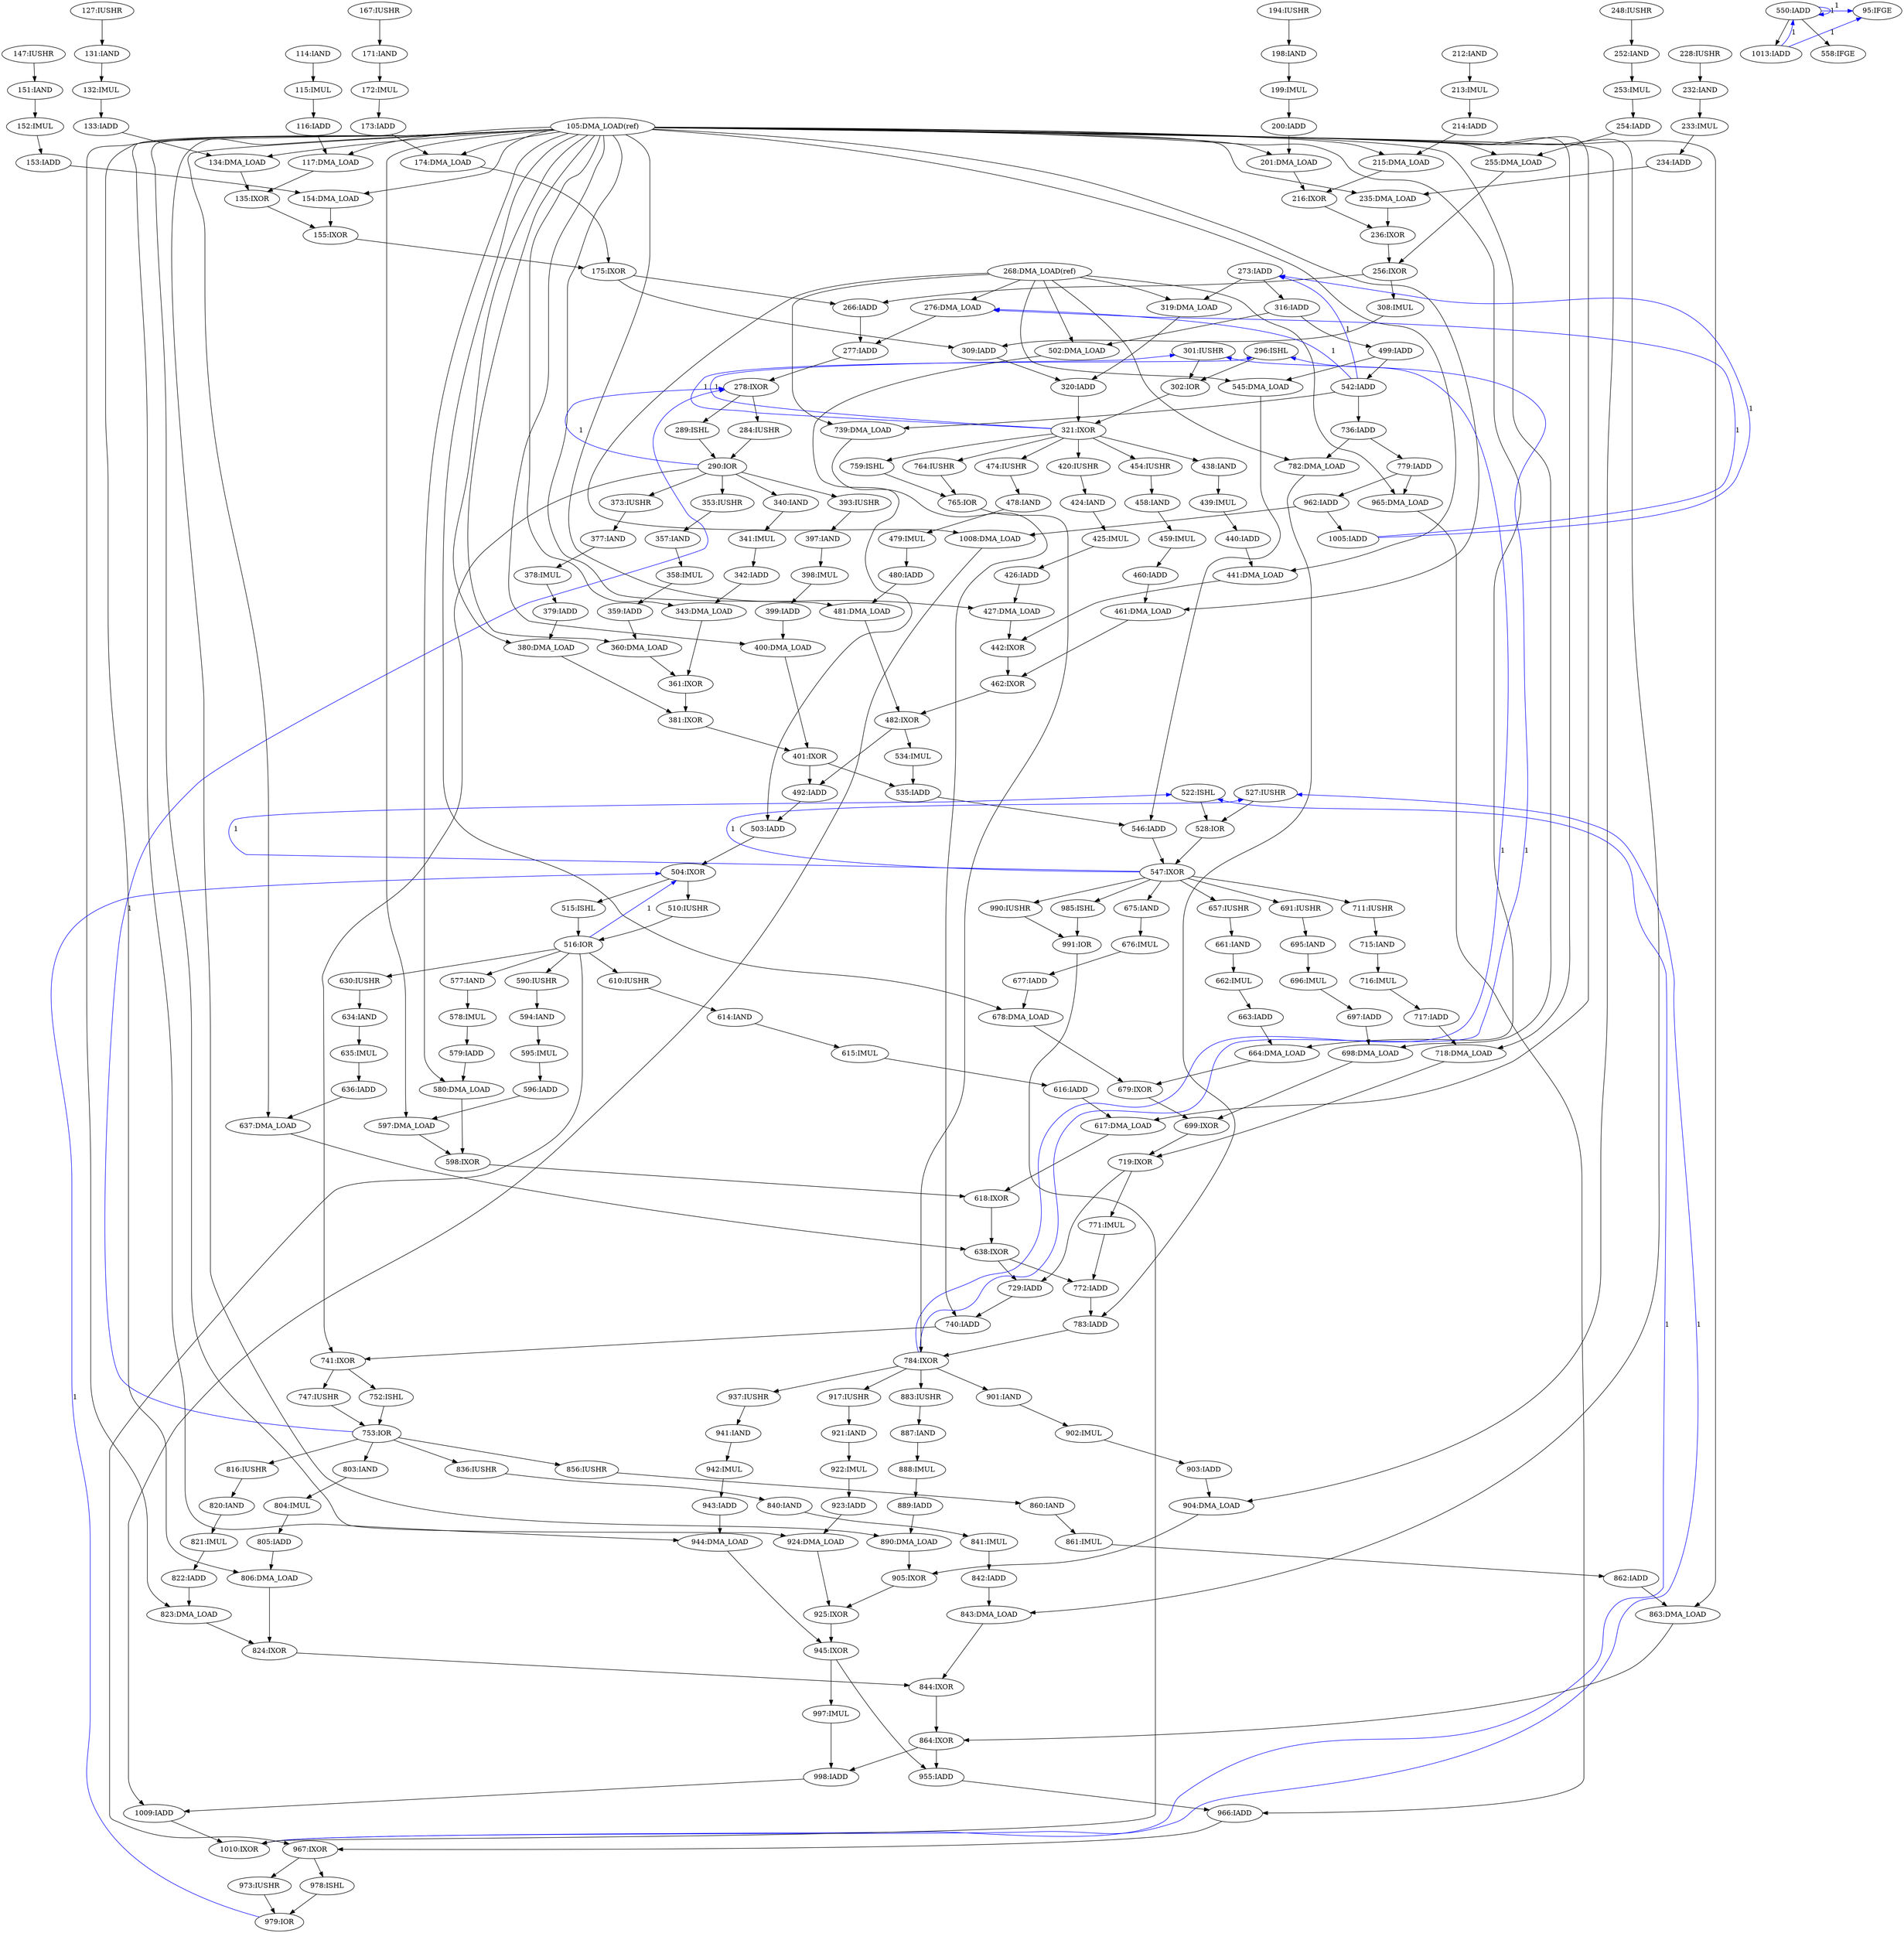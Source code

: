 digraph depgraph {
n0 [label="459:IMUL"];
n1 [label="458:IAND"];
n1 -> n0;
n2 [label="1009:IADD"];
n3 [label="998:IADD"];
n3 -> n2;
n4 [label="1008:DMA_LOAD"];
n4 -> n2;
n5 [label="253:IMUL"];
n6 [label="252:IAND"];
n6 -> n5;
n7 [label="377:IAND"];
n8 [label="373:IUSHR"];
n8 -> n7;
n9 [label="966:IADD"];
n10 [label="955:IADD"];
n10 -> n9;
n11 [label="965:DMA_LOAD"];
n11 -> n9;
n12 [label="836:IUSHR"];
n13 [label="753:IOR"];
n13 -> n12;
n14 [label="439:IMUL"];
n15 [label="438:IAND"];
n15 -> n14;
n16 [label="718:DMA_LOAD"];
n17 [label="105:DMA_LOAD(ref)"];
n17 -> n16;
n18 [label="717:IADD"];
n18 -> n16;
n19 [label="864:IXOR"];
n19 -> n10;
n20 [label="945:IXOR"];
n20 -> n10;
n21 [label="578:IMUL"];
n22 [label="577:IAND"];
n22 -> n21;
n23 [label="596:IADD"];
n24 [label="595:IMUL"];
n24 -> n23;
n25 [label="716:IMUL"];
n25 -> n18;
n26 [label="321:IXOR"];
n27 [label="302:IOR"];
n27 -> n26;
n28 [label="320:IADD"];
n28 -> n26;
n29 [label="719:IXOR"];
n30 [label="699:IXOR"];
n30 -> n29;
n16 -> n29;
n31 [label="133:IADD"];
n32 [label="132:IMUL"];
n32 -> n31;
n33 [label="516:IOR"];
n33 -> n22;
n34 [label="268:DMA_LOAD(ref)"];
n34 -> n4;
n35 [label="962:IADD"];
n35 -> n4;
n36 [label="528:IOR"];
n37 [label="522:ISHL"];
n37 -> n36;
n38 [label="527:IUSHR"];
n38 -> n36;
n39 [label="820:IAND"];
n40 [label="816:IUSHR"];
n40 -> n39;
n41 [label="478:IAND"];
n42 [label="474:IUSHR"];
n42 -> n41;
n43 [label="843:DMA_LOAD"];
n17 -> n43;
n44 [label="842:IADD"];
n44 -> n43;
n45 [label="535:IADD"];
n46 [label="401:IXOR"];
n46 -> n45;
n47 [label="534:IMUL"];
n47 -> n45;
n48 [label="580:DMA_LOAD"];
n17 -> n48;
n49 [label="579:IADD"];
n49 -> n48;
n50 [label="504:IXOR"];
n51 [label="503:IADD"];
n51 -> n50;
n52 [label="480:IADD"];
n53 [label="479:IMUL"];
n53 -> n52;
n54 [label="460:IADD"];
n0 -> n54;
n55 [label="779:IADD"];
n56 [label="736:IADD"];
n56 -> n55;
n57 [label="679:IXOR"];
n57 -> n30;
n58 [label="698:DMA_LOAD"];
n58 -> n30;
n59 [label="922:IMUL"];
n60 [label="921:IAND"];
n60 -> n59;
n61 [label="255:DMA_LOAD"];
n17 -> n61;
n62 [label="254:IADD"];
n62 -> n61;
n63 [label="856:IUSHR"];
n13 -> n63;
n64 [label="967:IXOR"];
n33 -> n64;
n9 -> n64;
n65 [label="1013:IADD"];
n66 [label="550:IADD"];
n66 -> n65;
n67 [label="296:ISHL"];
n67 -> n27;
n68 [label="301:IUSHR"];
n68 -> n27;
n69 [label="233:IMUL"];
n70 [label="232:IAND"];
n70 -> n69;
n71 [label="822:IADD"];
n72 [label="821:IMUL"];
n72 -> n71;
n73 [label="171:IAND"];
n74 [label="167:IUSHR"];
n74 -> n73;
n75 [label="657:IUSHR"];
n76 [label="547:IXOR"];
n76 -> n75;
n77 [label="426:IADD"];
n78 [label="425:IMUL"];
n78 -> n77;
n79 [label="276:DMA_LOAD"];
n34 -> n79;
n80 [label="844:IXOR"];
n80 -> n19;
n81 [label="863:DMA_LOAD"];
n81 -> n19;
n82 [label="341:IMUL"];
n83 [label="340:IAND"];
n83 -> n82;
n84 [label="398:IMUL"];
n85 [label="397:IAND"];
n85 -> n84;
n86 [label="228:IUSHR"];
n86 -> n70;
n87 [label="997:IMUL"];
n20 -> n87;
n88 [label="236:IXOR"];
n89 [label="216:IXOR"];
n89 -> n88;
n90 [label="235:DMA_LOAD"];
n90 -> n88;
n91 [label="381:IXOR"];
n91 -> n46;
n92 [label="400:DMA_LOAD"];
n92 -> n46;
n93 [label="772:IADD"];
n94 [label="638:IXOR"];
n94 -> n93;
n95 [label="771:IMUL"];
n95 -> n93;
n34 -> n11;
n55 -> n11;
n96 [label="462:IXOR"];
n97 [label="442:IXOR"];
n97 -> n96;
n98 [label="461:DMA_LOAD"];
n98 -> n96;
n99 [label="944:DMA_LOAD"];
n17 -> n99;
n100 [label="943:IADD"];
n100 -> n99;
n101 [label="824:IXOR"];
n102 [label="806:DMA_LOAD"];
n102 -> n101;
n103 [label="823:DMA_LOAD"];
n103 -> n101;
n104 [label="155:IXOR"];
n105 [label="135:IXOR"];
n105 -> n104;
n106 [label="154:DMA_LOAD"];
n106 -> n104;
n107 [label="378:IMUL"];
n7 -> n107;
n108 [label="783:IADD"];
n93 -> n108;
n109 [label="782:DMA_LOAD"];
n109 -> n108;
n110 [label="284:IUSHR"];
n111 [label="278:IXOR"];
n111 -> n110;
n112 [label="661:IAND"];
n75 -> n112;
n113 [label="901:IAND"];
n114 [label="784:IXOR"];
n114 -> n113;
n115 [label="427:DMA_LOAD"];
n17 -> n115;
n77 -> n115;
n116 [label="343:DMA_LOAD"];
n17 -> n116;
n117 [label="342:IADD"];
n117 -> n116;
n118 [label="765:IOR"];
n119 [label="759:ISHL"];
n119 -> n118;
n120 [label="764:IUSHR"];
n120 -> n118;
n121 [label="630:IUSHR"];
n33 -> n121;
n122 [label="637:DMA_LOAD"];
n17 -> n122;
n123 [label="636:IADD"];
n123 -> n122;
n26 -> n42;
n124 [label="614:IAND"];
n125 [label="610:IUSHR"];
n125 -> n124;
n126 [label="393:IUSHR"];
n127 [label="290:IOR"];
n127 -> n126;
n128 [label="424:IAND"];
n128 -> n78;
n129 [label="308:IMUL"];
n130 [label="256:IXOR"];
n130 -> n129;
n131 [label="942:IMUL"];
n132 [label="941:IAND"];
n132 -> n131;
n127 -> n8;
n133 [label="860:IAND"];
n63 -> n133;
n134 [label="888:IMUL"];
n135 [label="887:IAND"];
n135 -> n134;
n17 -> n58;
n136 [label="697:IADD"];
n136 -> n58;
n17 -> n81;
n137 [label="862:IADD"];
n137 -> n81;
n138 [label="420:IUSHR"];
n26 -> n138;
n139 [label="747:IUSHR"];
n139 -> n13;
n140 [label="752:ISHL"];
n140 -> n13;
n141 [label="117:DMA_LOAD"];
n17 -> n141;
n142 [label="116:IADD"];
n142 -> n141;
n143 [label="594:IAND"];
n143 -> n24;
n144 [label="729:IADD"];
n94 -> n144;
n29 -> n144;
n145 [label="200:IADD"];
n146 [label="199:IMUL"];
n146 -> n145;
n34 -> n109;
n56 -> n109;
n147 [label="115:IMUL"];
n148 [label="114:IAND"];
n148 -> n147;
n36 -> n76;
n149 [label="546:IADD"];
n149 -> n76;
n82 -> n117;
n150 [label="492:IADD"];
n46 -> n150;
n151 [label="482:IXOR"];
n151 -> n150;
n152 [label="131:IAND"];
n152 -> n32;
n153 [label="979:IOR"];
n154 [label="973:IUSHR"];
n154 -> n153;
n155 [label="978:ISHL"];
n155 -> n153;
n150 -> n51;
n156 [label="502:DMA_LOAD"];
n156 -> n51;
n157 [label="1005:IADD"];
n35 -> n157;
n158 [label="616:IADD"];
n159 [label="615:IMUL"];
n159 -> n158;
n45 -> n149;
n160 [label="545:DMA_LOAD"];
n160 -> n149;
n115 -> n97;
n161 [label="441:DMA_LOAD"];
n161 -> n97;
n126 -> n85;
n162 [label="675:IAND"];
n76 -> n162;
n163 [label="454:IUSHR"];
n163 -> n1;
n164 [label="499:IADD"];
n165 [label="316:IADD"];
n165 -> n164;
n166 [label="598:IXOR"];
n48 -> n166;
n167 [label="597:DMA_LOAD"];
n167 -> n166;
n168 [label="1010:IXOR"];
n169 [label="991:IOR"];
n169 -> n168;
n2 -> n168;
n124 -> n159;
n170 [label="902:IMUL"];
n113 -> n170;
n26 -> n163;
n171 [label="357:IAND"];
n172 [label="353:IUSHR"];
n172 -> n171;
n173 [label="861:IMUL"];
n173 -> n137;
n174 [label="678:DMA_LOAD"];
n17 -> n174;
n175 [label="677:IADD"];
n175 -> n174;
n176 [label="925:IXOR"];
n177 [label="905:IXOR"];
n177 -> n176;
n178 [label="924:DMA_LOAD"];
n178 -> n176;
n179 [label="214:IADD"];
n180 [label="213:IMUL"];
n180 -> n179;
n181 [label="990:IUSHR"];
n76 -> n181;
n182 [label="542:IADD"];
n164 -> n182;
n17 -> n102;
n183 [label="805:IADD"];
n183 -> n102;
n184 [label="510:IUSHR"];
n184 -> n33;
n185 [label="515:ISHL"];
n185 -> n33;
n186 [label="937:IUSHR"];
n186 -> n132;
n187 [label="696:IMUL"];
n187 -> n136;
n188 [label="309:IADD"];
n189 [label="175:IXOR"];
n189 -> n188;
n129 -> n188;
n190 [label="358:IMUL"];
n171 -> n190;
n191 [label="635:IMUL"];
n191 -> n123;
n192 [label="379:IADD"];
n107 -> n192;
n151 -> n47;
n39 -> n72;
n147 -> n142;
n193 [label="134:DMA_LOAD"];
n17 -> n193;
n31 -> n193;
n5 -> n62;
n194 [label="277:IADD"];
n195 [label="266:IADD"];
n195 -> n194;
n79 -> n194;
n196 [label="917:IUSHR"];
n114 -> n196;
n13 -> n40;
n197 [label="360:DMA_LOAD"];
n17 -> n197;
n198 [label="359:IADD"];
n198 -> n197;
n199 [label="127:IUSHR"];
n199 -> n152;
n200 [label="903:IADD"];
n170 -> n200;
n201 [label="923:IADD"];
n59 -> n201;
n202 [label="841:IMUL"];
n203 [label="840:IAND"];
n203 -> n202;
n204 [label="174:DMA_LOAD"];
n17 -> n204;
n205 [label="173:IADD"];
n205 -> n204;
n202 -> n44;
n12 -> n203;
n206 [label="804:IMUL"];
n207 [label="803:IAND"];
n207 -> n206;
n21 -> n49;
n104 -> n189;
n204 -> n189;
n208 [label="740:IADD"];
n144 -> n208;
n209 [label="739:DMA_LOAD"];
n209 -> n208;
n55 -> n35;
n210 [label="201:DMA_LOAD"];
n17 -> n210;
n145 -> n210;
n211 [label="618:IXOR"];
n166 -> n211;
n212 [label="617:DMA_LOAD"];
n212 -> n211;
n213 [label="715:IAND"];
n214 [label="711:IUSHR"];
n214 -> n213;
n215 [label="198:IAND"];
n215 -> n146;
n50 -> n185;
n216 [label="664:DMA_LOAD"];
n216 -> n57;
n174 -> n57;
n217 [label="152:IMUL"];
n218 [label="151:IAND"];
n218 -> n217;
n17 -> n167;
n23 -> n167;
n219 [label="741:IXOR"];
n219 -> n140;
n220 [label="172:IMUL"];
n73 -> n220;
n17 -> n106;
n221 [label="153:IADD"];
n221 -> n106;
n222 [label="212:IAND"];
n222 -> n180;
n223 [label="676:IMUL"];
n162 -> n223;
n13 -> n207;
n224 [label="883:IUSHR"];
n224 -> n135;
n196 -> n60;
n29 -> n95;
n220 -> n205;
n64 -> n155;
n225 [label="234:IADD"];
n69 -> n225;
n110 -> n127;
n226 [label="289:ISHL"];
n226 -> n127;
n17 -> n161;
n227 [label="440:IADD"];
n227 -> n161;
n19 -> n3;
n87 -> n3;
n41 -> n53;
n127 -> n83;
n228 [label="985:ISHL"];
n228 -> n169;
n181 -> n169;
n50 -> n184;
n34 -> n160;
n164 -> n160;
n33 -> n125;
n211 -> n94;
n122 -> n94;
n206 -> n183;
n76 -> n228;
n219 -> n139;
n229 [label="399:IADD"];
n84 -> n229;
n26 -> n119;
n182 -> n56;
n111 -> n226;
n17 -> n178;
n201 -> n178;
n17 -> n103;
n71 -> n103;
n188 -> n28;
n230 [label="319:DMA_LOAD"];
n230 -> n28;
n231 [label="695:IAND"];
n232 [label="691:IUSHR"];
n232 -> n231;
n101 -> n80;
n43 -> n80;
n34 -> n156;
n165 -> n156;
n233 [label="248:IUSHR"];
n233 -> n6;
n234 [label="904:DMA_LOAD"];
n17 -> n234;
n200 -> n234;
n235 [label="194:IUSHR"];
n235 -> n215;
n223 -> n175;
n34 -> n230;
n236 [label="273:IADD"];
n236 -> n230;
n190 -> n198;
n237 [label="590:IUSHR"];
n237 -> n143;
n238 [label="215:DMA_LOAD"];
n17 -> n238;
n179 -> n238;
n239 [label="361:IXOR"];
n116 -> n239;
n197 -> n239;
n118 -> n114;
n108 -> n114;
n33 -> n237;
n240 [label="147:IUSHR"];
n240 -> n218;
n241 [label="889:IADD"];
n134 -> n241;
n76 -> n232;
n236 -> n165;
n242 [label="481:DMA_LOAD"];
n17 -> n242;
n52 -> n242;
n243 [label="662:IMUL"];
n112 -> n243;
n34 -> n209;
n182 -> n209;
n64 -> n154;
n138 -> n128;
n217 -> n221;
n244 [label="890:DMA_LOAD"];
n17 -> n244;
n241 -> n244;
n244 -> n177;
n234 -> n177;
n17 -> n212;
n158 -> n212;
n245 [label="663:IADD"];
n243 -> n245;
n127 -> n172;
n141 -> n105;
n193 -> n105;
n26 -> n15;
n189 -> n195;
n130 -> n195;
n114 -> n224;
n246 [label="634:IAND"];
n121 -> n246;
n247 [label="380:DMA_LOAD"];
n17 -> n247;
n192 -> n247;
n239 -> n91;
n247 -> n91;
n176 -> n20;
n99 -> n20;
n96 -> n151;
n242 -> n151;
n88 -> n130;
n61 -> n130;
n17 -> n92;
n229 -> n92;
n231 -> n187;
n248 [label="558:IFGE"];
n66 -> n248;
n133 -> n173;
n14 -> n227;
n213 -> n25;
n26 -> n120;
n17 -> n98;
n54 -> n98;
n76 -> n214;
n246 -> n191;
n17 -> n90;
n225 -> n90;
n17 -> n216;
n245 -> n216;
n114 -> n186;
n210 -> n89;
n238 -> n89;
n127 -> n219;
n208 -> n219;
n131 -> n100;
n194 -> n111;
n153 -> n50 [constraint=false,color=blue,label="1"];
n33 -> n50 [constraint=false,color=blue,label="1"];
n168 -> n38 [constraint=false,color=blue,label="1"];
n168 -> n37 [constraint=false,color=blue,label="1"];
n76 -> n38 [constraint=false,color=blue,label="1"];
n76 -> n37 [constraint=false,color=blue,label="1"];
n127 -> n111 [constraint=false,color=blue,label="1"];
n13 -> n111 [constraint=false,color=blue,label="1"];
n114 -> n68 [constraint=false,color=blue,label="1"];
n114 -> n67 [constraint=false,color=blue,label="1"];
n26 -> n68 [constraint=false,color=blue,label="1"];
n26 -> n67 [constraint=false,color=blue,label="1"];
n182 -> n236 [constraint=false,color=blue,label="1"];
n182 -> n79 [constraint=false,color=blue,label="1"];
n157 -> n236 [constraint=false,color=blue,label="1"];
n157 -> n79 [constraint=false,color=blue,label="1"];
n66 -> n66 [constraint=false,color=blue,label="1"];
n249 [label="95:IFGE"];
n66 -> n249 [constraint=false,color=blue,label="1"];
n65 -> n66 [constraint=false,color=blue,label="1"];
n65 -> n249 [constraint=false,color=blue,label="1"];
}